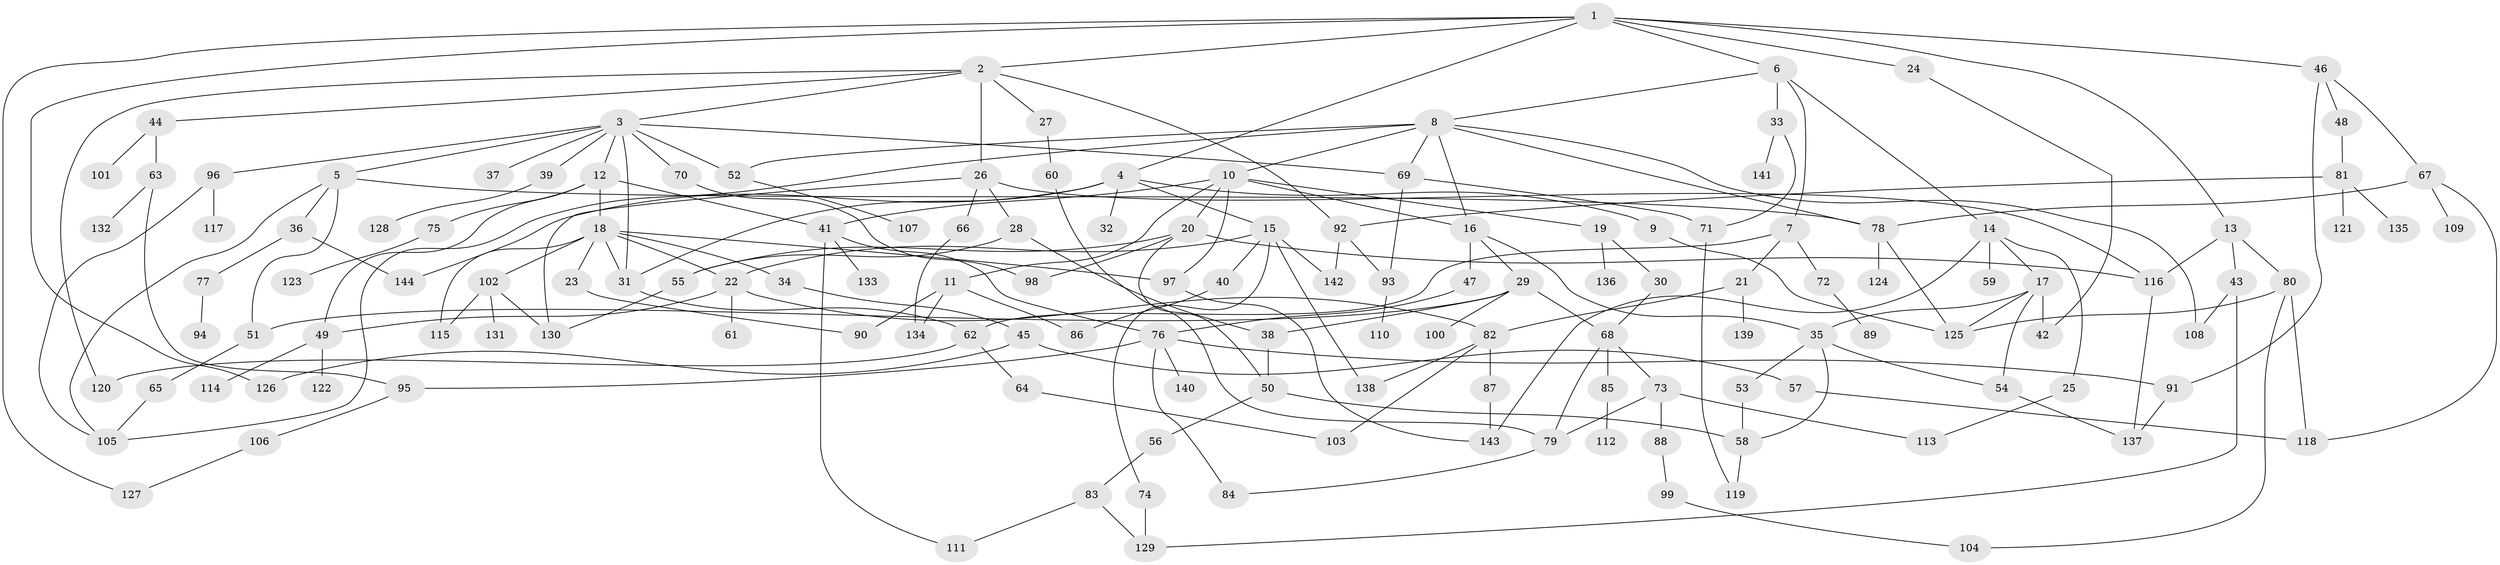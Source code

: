 // coarse degree distribution, {14: 0.03508771929824561, 10: 0.017543859649122806, 5: 0.08771929824561403, 11: 0.017543859649122806, 6: 0.05263157894736842, 20: 0.017543859649122806, 4: 0.05263157894736842, 7: 0.03508771929824561, 8: 0.017543859649122806, 2: 0.2807017543859649, 1: 0.2631578947368421, 3: 0.12280701754385964}
// Generated by graph-tools (version 1.1) at 2025/17/03/04/25 18:17:10]
// undirected, 144 vertices, 210 edges
graph export_dot {
graph [start="1"]
  node [color=gray90,style=filled];
  1;
  2;
  3;
  4;
  5;
  6;
  7;
  8;
  9;
  10;
  11;
  12;
  13;
  14;
  15;
  16;
  17;
  18;
  19;
  20;
  21;
  22;
  23;
  24;
  25;
  26;
  27;
  28;
  29;
  30;
  31;
  32;
  33;
  34;
  35;
  36;
  37;
  38;
  39;
  40;
  41;
  42;
  43;
  44;
  45;
  46;
  47;
  48;
  49;
  50;
  51;
  52;
  53;
  54;
  55;
  56;
  57;
  58;
  59;
  60;
  61;
  62;
  63;
  64;
  65;
  66;
  67;
  68;
  69;
  70;
  71;
  72;
  73;
  74;
  75;
  76;
  77;
  78;
  79;
  80;
  81;
  82;
  83;
  84;
  85;
  86;
  87;
  88;
  89;
  90;
  91;
  92;
  93;
  94;
  95;
  96;
  97;
  98;
  99;
  100;
  101;
  102;
  103;
  104;
  105;
  106;
  107;
  108;
  109;
  110;
  111;
  112;
  113;
  114;
  115;
  116;
  117;
  118;
  119;
  120;
  121;
  122;
  123;
  124;
  125;
  126;
  127;
  128;
  129;
  130;
  131;
  132;
  133;
  134;
  135;
  136;
  137;
  138;
  139;
  140;
  141;
  142;
  143;
  144;
  1 -- 2;
  1 -- 4;
  1 -- 6;
  1 -- 13;
  1 -- 24;
  1 -- 46;
  1 -- 127;
  1 -- 126;
  2 -- 3;
  2 -- 26;
  2 -- 27;
  2 -- 44;
  2 -- 92;
  2 -- 120;
  3 -- 5;
  3 -- 12;
  3 -- 37;
  3 -- 39;
  3 -- 52;
  3 -- 70;
  3 -- 96;
  3 -- 69;
  3 -- 31;
  4 -- 9;
  4 -- 15;
  4 -- 31;
  4 -- 32;
  4 -- 144;
  5 -- 36;
  5 -- 78;
  5 -- 105;
  5 -- 51;
  6 -- 7;
  6 -- 8;
  6 -- 14;
  6 -- 33;
  7 -- 21;
  7 -- 62;
  7 -- 72;
  8 -- 10;
  8 -- 69;
  8 -- 105;
  8 -- 52;
  8 -- 78;
  8 -- 108;
  8 -- 16;
  9 -- 125;
  10 -- 11;
  10 -- 16;
  10 -- 19;
  10 -- 20;
  10 -- 41;
  10 -- 97;
  11 -- 86;
  11 -- 134;
  11 -- 90;
  12 -- 18;
  12 -- 75;
  12 -- 49;
  12 -- 41;
  13 -- 43;
  13 -- 80;
  13 -- 116;
  14 -- 17;
  14 -- 25;
  14 -- 59;
  14 -- 143;
  15 -- 40;
  15 -- 74;
  15 -- 138;
  15 -- 22;
  15 -- 142;
  16 -- 29;
  16 -- 35;
  16 -- 47;
  17 -- 125;
  17 -- 42;
  17 -- 35;
  17 -- 54;
  18 -- 22;
  18 -- 23;
  18 -- 34;
  18 -- 102;
  18 -- 97;
  18 -- 31;
  18 -- 115;
  19 -- 30;
  19 -- 136;
  20 -- 50;
  20 -- 55;
  20 -- 116;
  20 -- 98;
  21 -- 139;
  21 -- 82;
  22 -- 49;
  22 -- 61;
  22 -- 82;
  23 -- 90;
  24 -- 42;
  25 -- 113;
  26 -- 28;
  26 -- 66;
  26 -- 116;
  26 -- 130;
  27 -- 60;
  28 -- 55;
  28 -- 38;
  29 -- 38;
  29 -- 51;
  29 -- 100;
  29 -- 68;
  30 -- 68;
  31 -- 62;
  33 -- 141;
  33 -- 71;
  34 -- 45;
  35 -- 53;
  35 -- 54;
  35 -- 58;
  36 -- 77;
  36 -- 144;
  38 -- 50;
  39 -- 128;
  40 -- 86;
  41 -- 76;
  41 -- 111;
  41 -- 133;
  43 -- 108;
  43 -- 129;
  44 -- 63;
  44 -- 101;
  45 -- 57;
  45 -- 126;
  46 -- 48;
  46 -- 67;
  46 -- 91;
  47 -- 76;
  48 -- 81;
  49 -- 114;
  49 -- 122;
  50 -- 56;
  50 -- 58;
  51 -- 65;
  52 -- 107;
  53 -- 58;
  54 -- 137;
  55 -- 130;
  56 -- 83;
  57 -- 118;
  58 -- 119;
  60 -- 79;
  62 -- 64;
  62 -- 120;
  63 -- 95;
  63 -- 132;
  64 -- 103;
  65 -- 105;
  66 -- 134;
  67 -- 109;
  67 -- 118;
  67 -- 78;
  68 -- 73;
  68 -- 85;
  68 -- 79;
  69 -- 71;
  69 -- 93;
  70 -- 98;
  71 -- 119;
  72 -- 89;
  73 -- 88;
  73 -- 113;
  73 -- 79;
  74 -- 129;
  75 -- 123;
  76 -- 140;
  76 -- 91;
  76 -- 84;
  76 -- 95;
  77 -- 94;
  78 -- 124;
  78 -- 125;
  79 -- 84;
  80 -- 104;
  80 -- 125;
  80 -- 118;
  81 -- 92;
  81 -- 121;
  81 -- 135;
  82 -- 87;
  82 -- 103;
  82 -- 138;
  83 -- 129;
  83 -- 111;
  85 -- 112;
  87 -- 143;
  88 -- 99;
  91 -- 137;
  92 -- 93;
  92 -- 142;
  93 -- 110;
  95 -- 106;
  96 -- 117;
  96 -- 105;
  97 -- 143;
  99 -- 104;
  102 -- 115;
  102 -- 130;
  102 -- 131;
  106 -- 127;
  116 -- 137;
}
